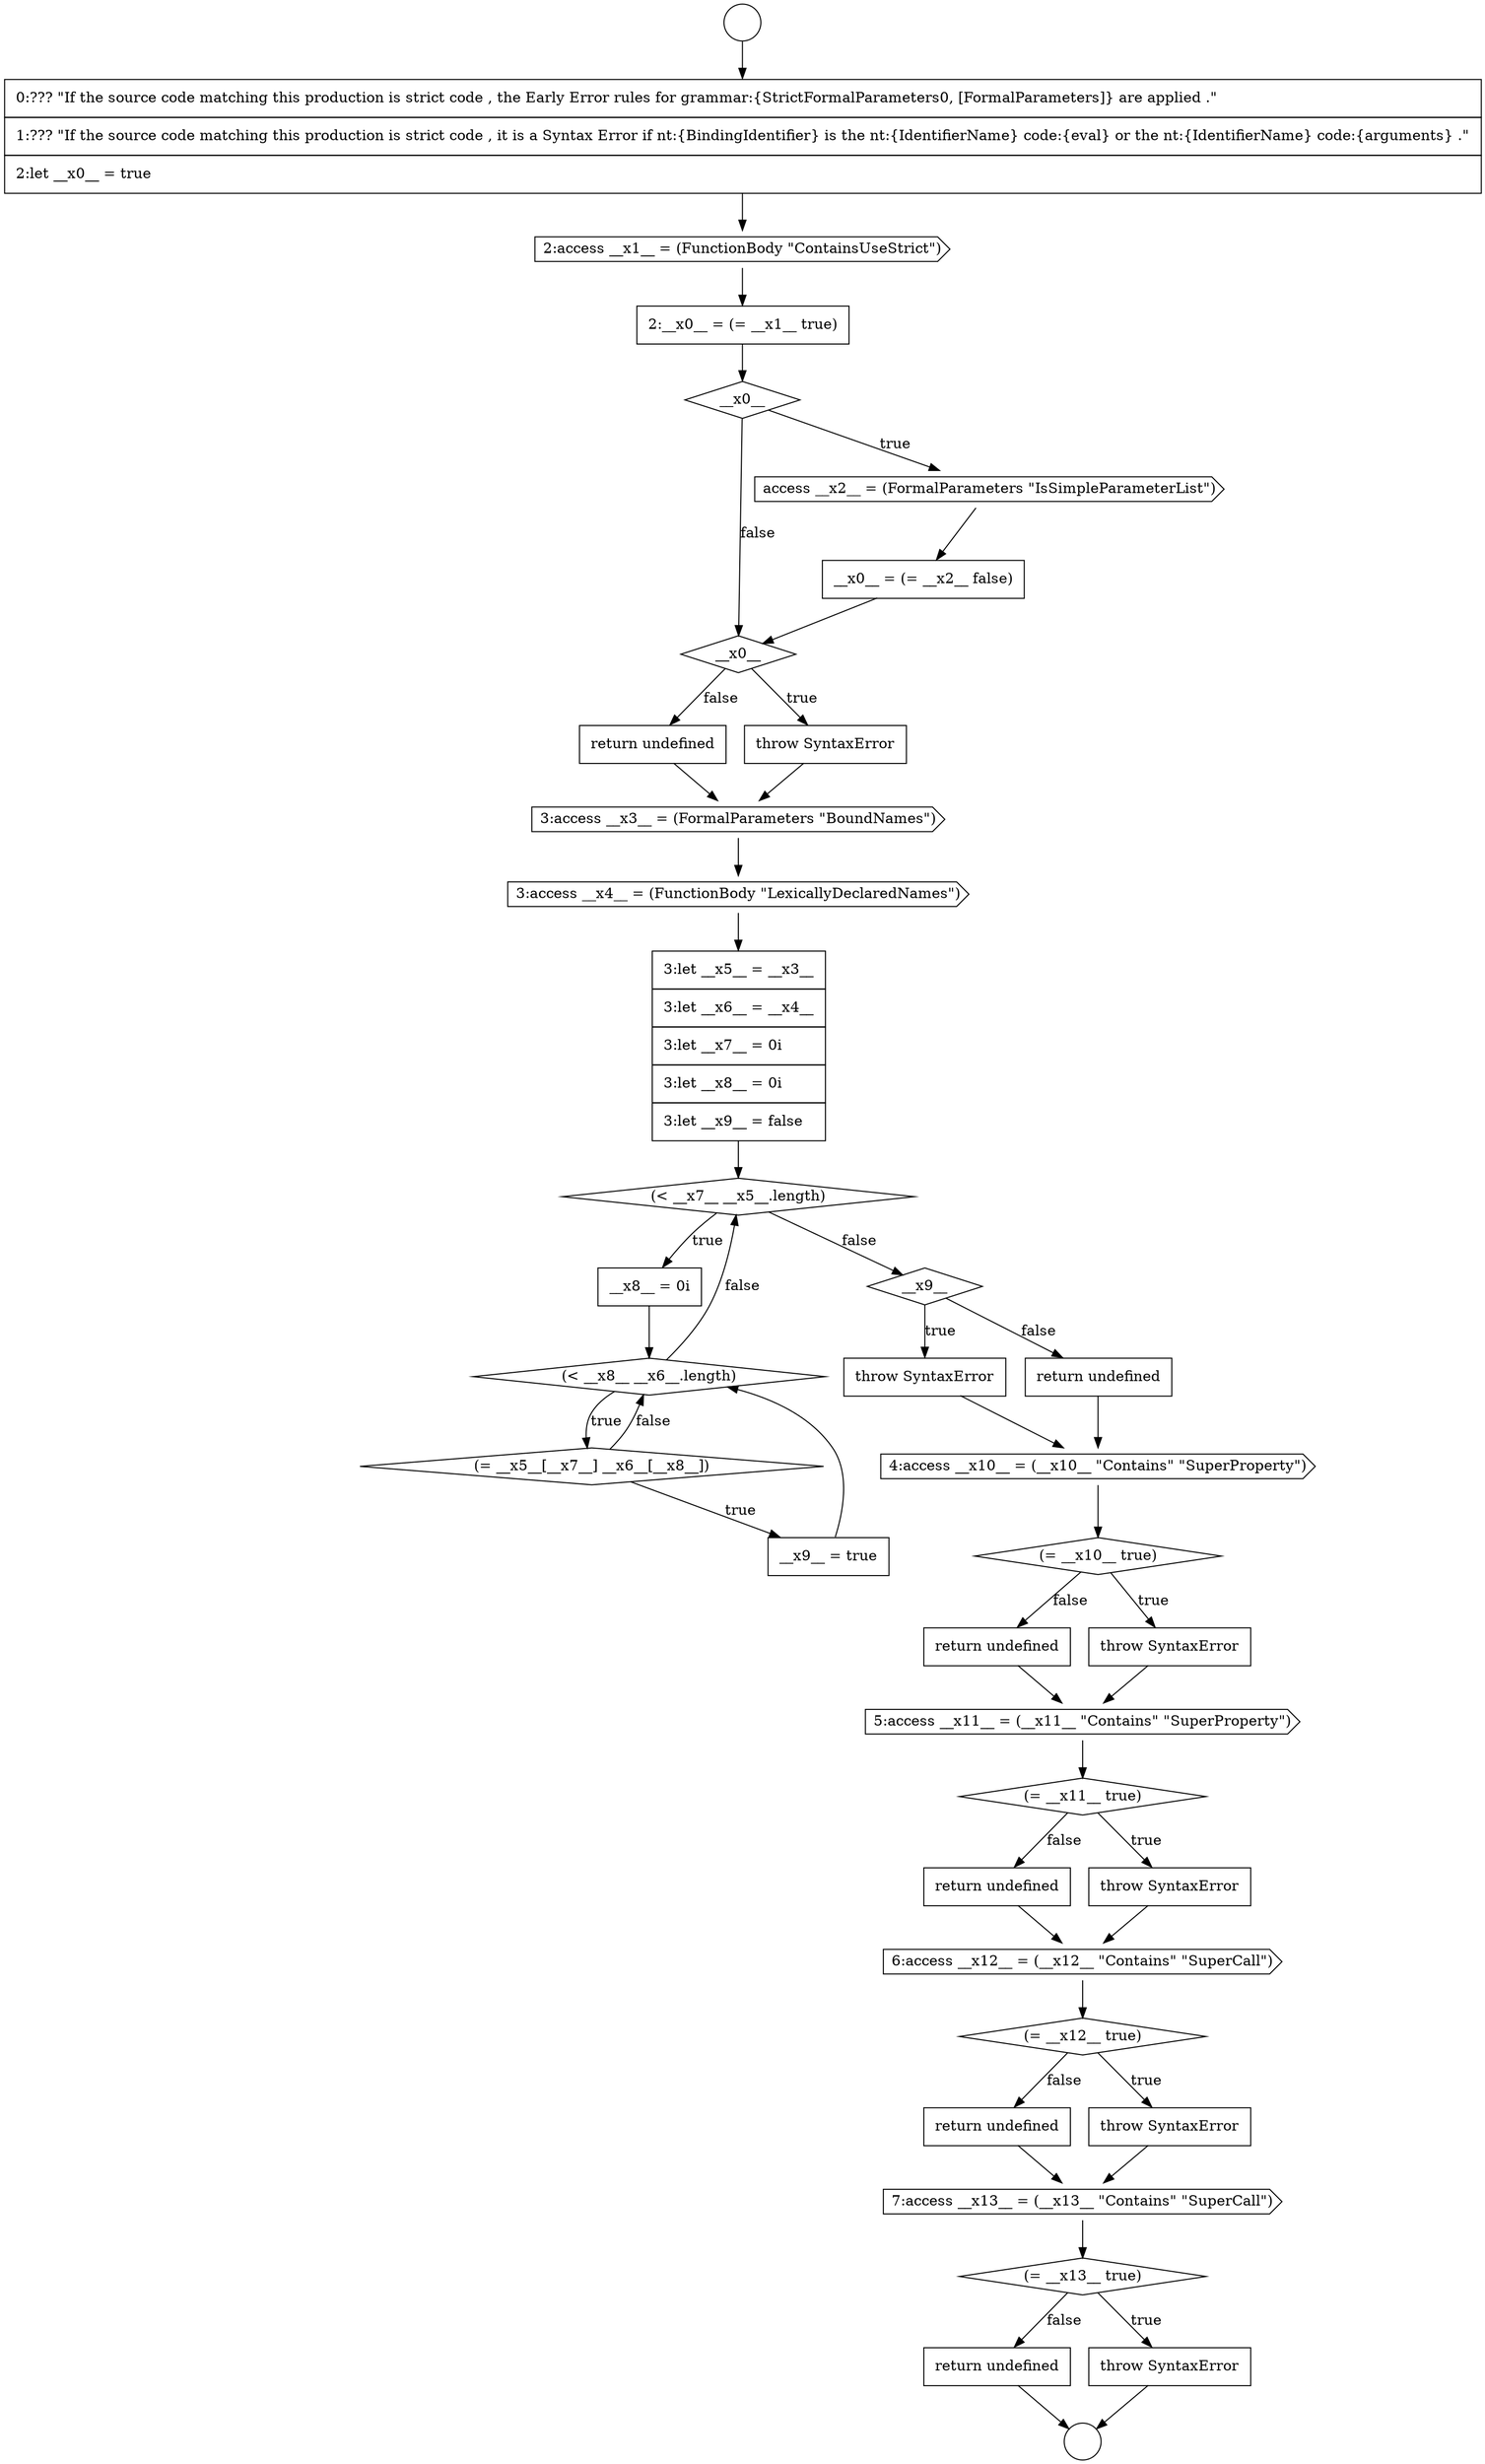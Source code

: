 digraph {
  node16402 [shape=none, margin=0, label=<<font color="black">
    <table border="0" cellborder="1" cellspacing="0" cellpadding="10">
      <tr><td align="left">return undefined</td></tr>
    </table>
  </font>> color="black" fillcolor="white" style=filled]
  node16376 [shape=none, margin=0, label=<<font color="black">
    <table border="0" cellborder="1" cellspacing="0" cellpadding="10">
      <tr><td align="left">__x0__ = (= __x2__ false)</td></tr>
    </table>
  </font>> color="black" fillcolor="white" style=filled]
  node16379 [shape=none, margin=0, label=<<font color="black">
    <table border="0" cellborder="1" cellspacing="0" cellpadding="10">
      <tr><td align="left">return undefined</td></tr>
    </table>
  </font>> color="black" fillcolor="white" style=filled]
  node16406 [shape=none, margin=0, label=<<font color="black">
    <table border="0" cellborder="1" cellspacing="0" cellpadding="10">
      <tr><td align="left">return undefined</td></tr>
    </table>
  </font>> color="black" fillcolor="white" style=filled]
  node16401 [shape=none, margin=0, label=<<font color="black">
    <table border="0" cellborder="1" cellspacing="0" cellpadding="10">
      <tr><td align="left">throw SyntaxError</td></tr>
    </table>
  </font>> color="black" fillcolor="white" style=filled]
  node16371 [shape=none, margin=0, label=<<font color="black">
    <table border="0" cellborder="1" cellspacing="0" cellpadding="10">
      <tr><td align="left">0:??? &quot;If the source code matching this production is strict code , the Early Error rules for grammar:{StrictFormalParameters0, [FormalParameters]} are applied .&quot;</td></tr>
      <tr><td align="left">1:??? &quot;If the source code matching this production is strict code , it is a Syntax Error if nt:{BindingIdentifier} is the nt:{IdentifierName} code:{eval} or the nt:{IdentifierName} code:{arguments} .&quot;</td></tr>
      <tr><td align="left">2:let __x0__ = true</td></tr>
    </table>
  </font>> color="black" fillcolor="white" style=filled]
  node16405 [shape=none, margin=0, label=<<font color="black">
    <table border="0" cellborder="1" cellspacing="0" cellpadding="10">
      <tr><td align="left">throw SyntaxError</td></tr>
    </table>
  </font>> color="black" fillcolor="white" style=filled]
  node16370 [shape=circle label=" " color="black" fillcolor="white" style=filled]
  node16404 [shape=diamond, label=<<font color="black">(= __x13__ true)</font>> color="black" fillcolor="white" style=filled]
  node16381 [shape=cds, label=<<font color="black">3:access __x4__ = (FunctionBody &quot;LexicallyDeclaredNames&quot;)</font>> color="black" fillcolor="white" style=filled]
  node16377 [shape=diamond, label=<<font color="black">__x0__</font>> color="black" fillcolor="white" style=filled]
  node16369 [shape=circle label=" " color="black" fillcolor="white" style=filled]
  node16378 [shape=none, margin=0, label=<<font color="black">
    <table border="0" cellborder="1" cellspacing="0" cellpadding="10">
      <tr><td align="left">throw SyntaxError</td></tr>
    </table>
  </font>> color="black" fillcolor="white" style=filled]
  node16373 [shape=none, margin=0, label=<<font color="black">
    <table border="0" cellborder="1" cellspacing="0" cellpadding="10">
      <tr><td align="left">2:__x0__ = (= __x1__ true)</td></tr>
    </table>
  </font>> color="black" fillcolor="white" style=filled]
  node16383 [shape=diamond, label=<<font color="black">(&lt; __x7__ __x5__.length)</font>> color="black" fillcolor="white" style=filled]
  node16372 [shape=cds, label=<<font color="black">2:access __x1__ = (FunctionBody &quot;ContainsUseStrict&quot;)</font>> color="black" fillcolor="white" style=filled]
  node16387 [shape=none, margin=0, label=<<font color="black">
    <table border="0" cellborder="1" cellspacing="0" cellpadding="10">
      <tr><td align="left">__x9__ = true</td></tr>
    </table>
  </font>> color="black" fillcolor="white" style=filled]
  node16398 [shape=none, margin=0, label=<<font color="black">
    <table border="0" cellborder="1" cellspacing="0" cellpadding="10">
      <tr><td align="left">return undefined</td></tr>
    </table>
  </font>> color="black" fillcolor="white" style=filled]
  node16391 [shape=cds, label=<<font color="black">4:access __x10__ = (__x10__ &quot;Contains&quot; &quot;SuperProperty&quot;)</font>> color="black" fillcolor="white" style=filled]
  node16394 [shape=none, margin=0, label=<<font color="black">
    <table border="0" cellborder="1" cellspacing="0" cellpadding="10">
      <tr><td align="left">return undefined</td></tr>
    </table>
  </font>> color="black" fillcolor="white" style=filled]
  node16399 [shape=cds, label=<<font color="black">6:access __x12__ = (__x12__ &quot;Contains&quot; &quot;SuperCall&quot;)</font>> color="black" fillcolor="white" style=filled]
  node16386 [shape=diamond, label=<<font color="black">(= __x5__[__x7__] __x6__[__x8__])</font>> color="black" fillcolor="white" style=filled]
  node16375 [shape=cds, label=<<font color="black">access __x2__ = (FormalParameters &quot;IsSimpleParameterList&quot;)</font>> color="black" fillcolor="white" style=filled]
  node16380 [shape=cds, label=<<font color="black">3:access __x3__ = (FormalParameters &quot;BoundNames&quot;)</font>> color="black" fillcolor="white" style=filled]
  node16395 [shape=cds, label=<<font color="black">5:access __x11__ = (__x11__ &quot;Contains&quot; &quot;SuperProperty&quot;)</font>> color="black" fillcolor="white" style=filled]
  node16390 [shape=none, margin=0, label=<<font color="black">
    <table border="0" cellborder="1" cellspacing="0" cellpadding="10">
      <tr><td align="left">return undefined</td></tr>
    </table>
  </font>> color="black" fillcolor="white" style=filled]
  node16400 [shape=diamond, label=<<font color="black">(= __x12__ true)</font>> color="black" fillcolor="white" style=filled]
  node16385 [shape=diamond, label=<<font color="black">(&lt; __x8__ __x6__.length)</font>> color="black" fillcolor="white" style=filled]
  node16389 [shape=none, margin=0, label=<<font color="black">
    <table border="0" cellborder="1" cellspacing="0" cellpadding="10">
      <tr><td align="left">throw SyntaxError</td></tr>
    </table>
  </font>> color="black" fillcolor="white" style=filled]
  node16396 [shape=diamond, label=<<font color="black">(= __x11__ true)</font>> color="black" fillcolor="white" style=filled]
  node16384 [shape=none, margin=0, label=<<font color="black">
    <table border="0" cellborder="1" cellspacing="0" cellpadding="10">
      <tr><td align="left">__x8__ = 0i</td></tr>
    </table>
  </font>> color="black" fillcolor="white" style=filled]
  node16374 [shape=diamond, label=<<font color="black">__x0__</font>> color="black" fillcolor="white" style=filled]
  node16397 [shape=none, margin=0, label=<<font color="black">
    <table border="0" cellborder="1" cellspacing="0" cellpadding="10">
      <tr><td align="left">throw SyntaxError</td></tr>
    </table>
  </font>> color="black" fillcolor="white" style=filled]
  node16388 [shape=diamond, label=<<font color="black">__x9__</font>> color="black" fillcolor="white" style=filled]
  node16403 [shape=cds, label=<<font color="black">7:access __x13__ = (__x13__ &quot;Contains&quot; &quot;SuperCall&quot;)</font>> color="black" fillcolor="white" style=filled]
  node16382 [shape=none, margin=0, label=<<font color="black">
    <table border="0" cellborder="1" cellspacing="0" cellpadding="10">
      <tr><td align="left">3:let __x5__ = __x3__</td></tr>
      <tr><td align="left">3:let __x6__ = __x4__</td></tr>
      <tr><td align="left">3:let __x7__ = 0i</td></tr>
      <tr><td align="left">3:let __x8__ = 0i</td></tr>
      <tr><td align="left">3:let __x9__ = false</td></tr>
    </table>
  </font>> color="black" fillcolor="white" style=filled]
  node16393 [shape=none, margin=0, label=<<font color="black">
    <table border="0" cellborder="1" cellspacing="0" cellpadding="10">
      <tr><td align="left">throw SyntaxError</td></tr>
    </table>
  </font>> color="black" fillcolor="white" style=filled]
  node16392 [shape=diamond, label=<<font color="black">(= __x10__ true)</font>> color="black" fillcolor="white" style=filled]
  node16403 -> node16404 [ color="black"]
  node16379 -> node16380 [ color="black"]
  node16375 -> node16376 [ color="black"]
  node16396 -> node16397 [label=<<font color="black">true</font>> color="black"]
  node16396 -> node16398 [label=<<font color="black">false</font>> color="black"]
  node16380 -> node16381 [ color="black"]
  node16378 -> node16380 [ color="black"]
  node16377 -> node16378 [label=<<font color="black">true</font>> color="black"]
  node16377 -> node16379 [label=<<font color="black">false</font>> color="black"]
  node16402 -> node16403 [ color="black"]
  node16386 -> node16387 [label=<<font color="black">true</font>> color="black"]
  node16386 -> node16385 [label=<<font color="black">false</font>> color="black"]
  node16398 -> node16399 [ color="black"]
  node16372 -> node16373 [ color="black"]
  node16382 -> node16383 [ color="black"]
  node16404 -> node16405 [label=<<font color="black">true</font>> color="black"]
  node16404 -> node16406 [label=<<font color="black">false</font>> color="black"]
  node16389 -> node16391 [ color="black"]
  node16381 -> node16382 [ color="black"]
  node16390 -> node16391 [ color="black"]
  node16394 -> node16395 [ color="black"]
  node16387 -> node16385 [ color="black"]
  node16391 -> node16392 [ color="black"]
  node16405 -> node16370 [ color="black"]
  node16369 -> node16371 [ color="black"]
  node16406 -> node16370 [ color="black"]
  node16393 -> node16395 [ color="black"]
  node16374 -> node16375 [label=<<font color="black">true</font>> color="black"]
  node16374 -> node16377 [label=<<font color="black">false</font>> color="black"]
  node16397 -> node16399 [ color="black"]
  node16376 -> node16377 [ color="black"]
  node16399 -> node16400 [ color="black"]
  node16388 -> node16389 [label=<<font color="black">true</font>> color="black"]
  node16388 -> node16390 [label=<<font color="black">false</font>> color="black"]
  node16384 -> node16385 [ color="black"]
  node16373 -> node16374 [ color="black"]
  node16385 -> node16386 [label=<<font color="black">true</font>> color="black"]
  node16385 -> node16383 [label=<<font color="black">false</font>> color="black"]
  node16392 -> node16393 [label=<<font color="black">true</font>> color="black"]
  node16392 -> node16394 [label=<<font color="black">false</font>> color="black"]
  node16383 -> node16384 [label=<<font color="black">true</font>> color="black"]
  node16383 -> node16388 [label=<<font color="black">false</font>> color="black"]
  node16371 -> node16372 [ color="black"]
  node16401 -> node16403 [ color="black"]
  node16395 -> node16396 [ color="black"]
  node16400 -> node16401 [label=<<font color="black">true</font>> color="black"]
  node16400 -> node16402 [label=<<font color="black">false</font>> color="black"]
}
